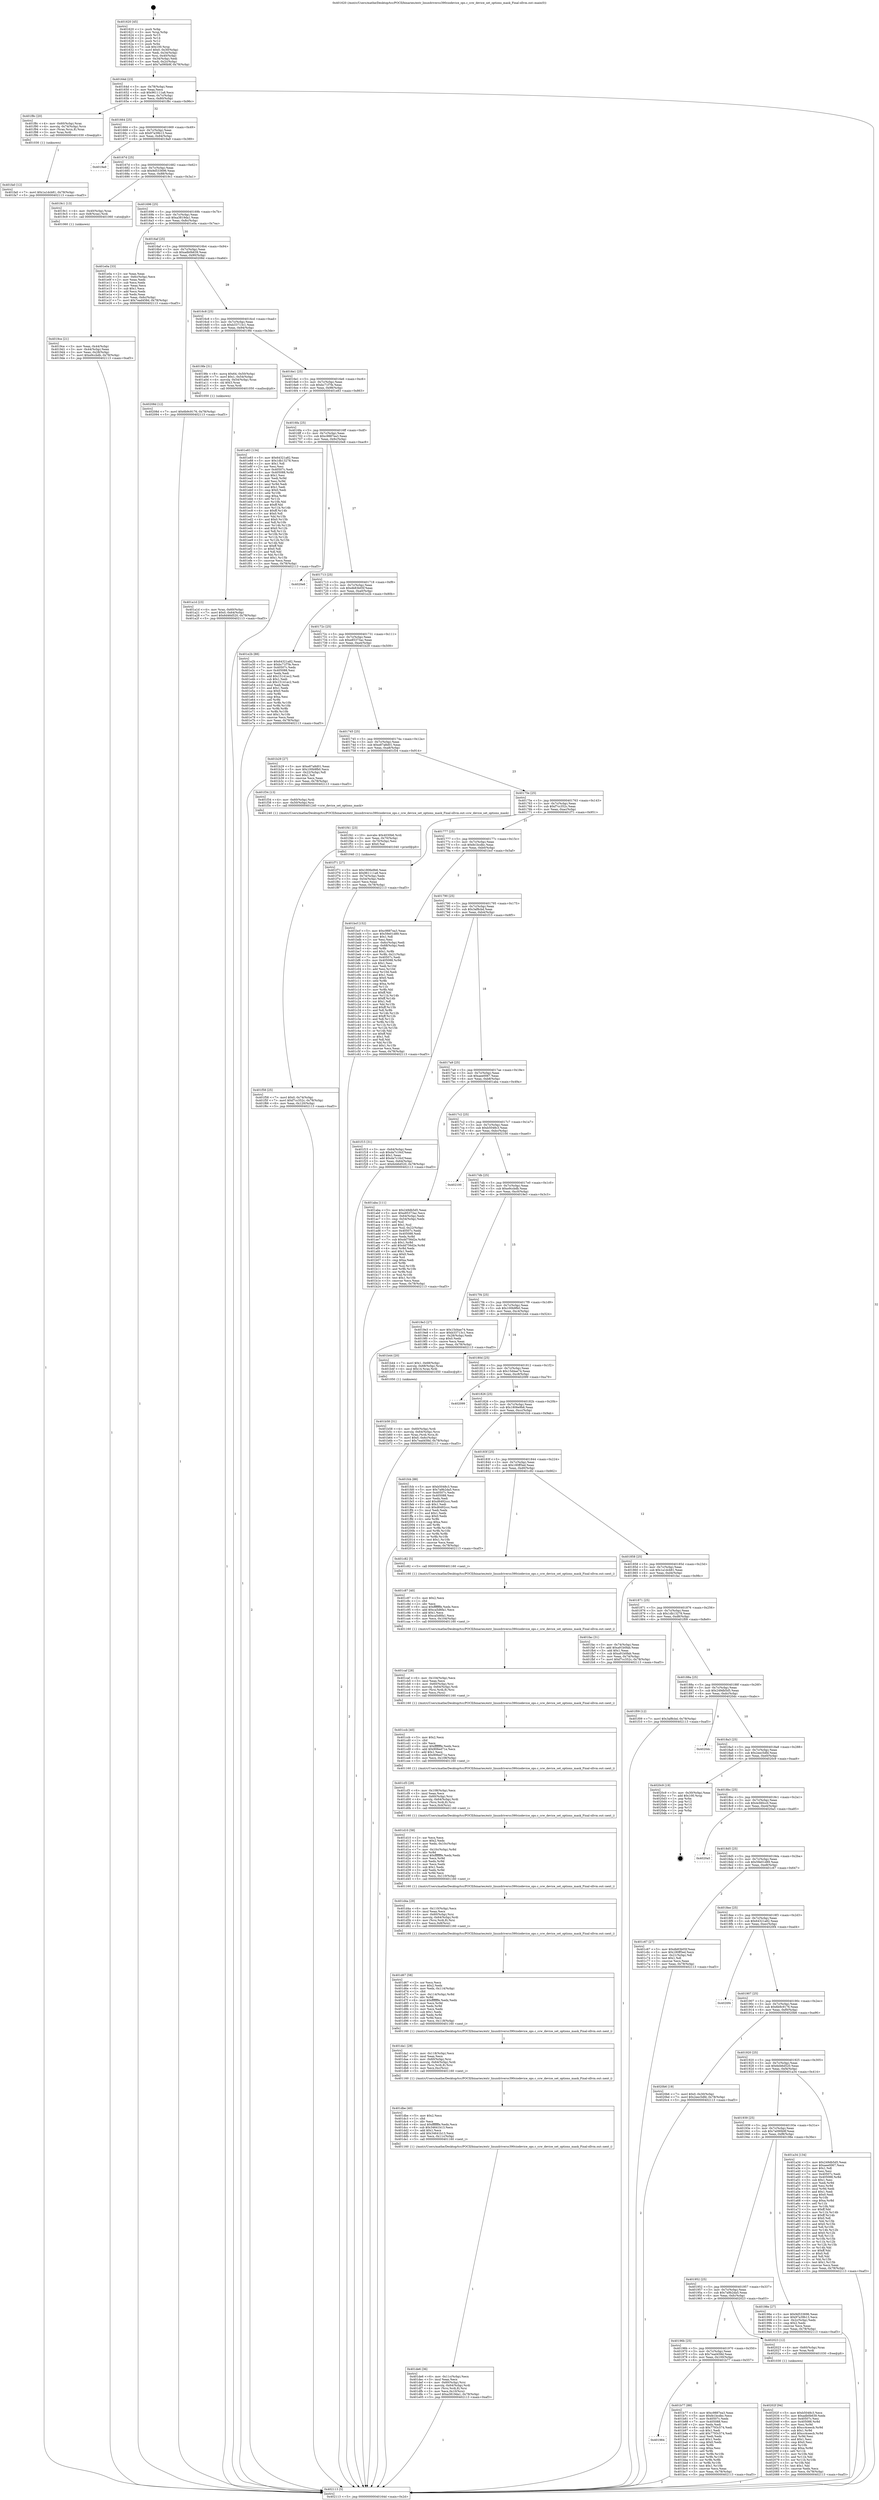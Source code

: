 digraph "0x401620" {
  label = "0x401620 (/mnt/c/Users/mathe/Desktop/tcc/POCII/binaries/extr_linuxdriverss390ciodevice_ops.c_ccw_device_set_options_mask_Final-ollvm.out::main(0))"
  labelloc = "t"
  node[shape=record]

  Entry [label="",width=0.3,height=0.3,shape=circle,fillcolor=black,style=filled]
  "0x40164d" [label="{
     0x40164d [23]\l
     | [instrs]\l
     &nbsp;&nbsp;0x40164d \<+3\>: mov -0x78(%rbp),%eax\l
     &nbsp;&nbsp;0x401650 \<+2\>: mov %eax,%ecx\l
     &nbsp;&nbsp;0x401652 \<+6\>: sub $0x961111a8,%ecx\l
     &nbsp;&nbsp;0x401658 \<+3\>: mov %eax,-0x7c(%rbp)\l
     &nbsp;&nbsp;0x40165b \<+3\>: mov %ecx,-0x80(%rbp)\l
     &nbsp;&nbsp;0x40165e \<+6\>: je 0000000000401f8c \<main+0x96c\>\l
  }"]
  "0x401f8c" [label="{
     0x401f8c [20]\l
     | [instrs]\l
     &nbsp;&nbsp;0x401f8c \<+4\>: mov -0x60(%rbp),%rax\l
     &nbsp;&nbsp;0x401f90 \<+4\>: movslq -0x74(%rbp),%rcx\l
     &nbsp;&nbsp;0x401f94 \<+4\>: mov (%rax,%rcx,8),%rax\l
     &nbsp;&nbsp;0x401f98 \<+3\>: mov %rax,%rdi\l
     &nbsp;&nbsp;0x401f9b \<+5\>: call 0000000000401030 \<free@plt\>\l
     | [calls]\l
     &nbsp;&nbsp;0x401030 \{1\} (unknown)\l
  }"]
  "0x401664" [label="{
     0x401664 [25]\l
     | [instrs]\l
     &nbsp;&nbsp;0x401664 \<+5\>: jmp 0000000000401669 \<main+0x49\>\l
     &nbsp;&nbsp;0x401669 \<+3\>: mov -0x7c(%rbp),%eax\l
     &nbsp;&nbsp;0x40166c \<+5\>: sub $0x97a39b13,%eax\l
     &nbsp;&nbsp;0x401671 \<+6\>: mov %eax,-0x84(%rbp)\l
     &nbsp;&nbsp;0x401677 \<+6\>: je 00000000004019a9 \<main+0x389\>\l
  }"]
  Exit [label="",width=0.3,height=0.3,shape=circle,fillcolor=black,style=filled,peripheries=2]
  "0x4019a9" [label="{
     0x4019a9\l
  }", style=dashed]
  "0x40167d" [label="{
     0x40167d [25]\l
     | [instrs]\l
     &nbsp;&nbsp;0x40167d \<+5\>: jmp 0000000000401682 \<main+0x62\>\l
     &nbsp;&nbsp;0x401682 \<+3\>: mov -0x7c(%rbp),%eax\l
     &nbsp;&nbsp;0x401685 \<+5\>: sub $0x9d533696,%eax\l
     &nbsp;&nbsp;0x40168a \<+6\>: mov %eax,-0x88(%rbp)\l
     &nbsp;&nbsp;0x401690 \<+6\>: je 00000000004019c1 \<main+0x3a1\>\l
  }"]
  "0x40202f" [label="{
     0x40202f [94]\l
     | [instrs]\l
     &nbsp;&nbsp;0x40202f \<+5\>: mov $0xb5048c3,%ecx\l
     &nbsp;&nbsp;0x402034 \<+5\>: mov $0xadb0b639,%edx\l
     &nbsp;&nbsp;0x402039 \<+7\>: mov 0x40507c,%esi\l
     &nbsp;&nbsp;0x402040 \<+8\>: mov 0x405088,%r8d\l
     &nbsp;&nbsp;0x402048 \<+3\>: mov %esi,%r9d\l
     &nbsp;&nbsp;0x40204b \<+7\>: sub $0xcc4ceecb,%r9d\l
     &nbsp;&nbsp;0x402052 \<+4\>: sub $0x1,%r9d\l
     &nbsp;&nbsp;0x402056 \<+7\>: add $0xcc4ceecb,%r9d\l
     &nbsp;&nbsp;0x40205d \<+4\>: imul %r9d,%esi\l
     &nbsp;&nbsp;0x402061 \<+3\>: and $0x1,%esi\l
     &nbsp;&nbsp;0x402064 \<+3\>: cmp $0x0,%esi\l
     &nbsp;&nbsp;0x402067 \<+4\>: sete %r10b\l
     &nbsp;&nbsp;0x40206b \<+4\>: cmp $0xa,%r8d\l
     &nbsp;&nbsp;0x40206f \<+4\>: setl %r11b\l
     &nbsp;&nbsp;0x402073 \<+3\>: mov %r10b,%bl\l
     &nbsp;&nbsp;0x402076 \<+3\>: and %r11b,%bl\l
     &nbsp;&nbsp;0x402079 \<+3\>: xor %r11b,%r10b\l
     &nbsp;&nbsp;0x40207c \<+3\>: or %r10b,%bl\l
     &nbsp;&nbsp;0x40207f \<+3\>: test $0x1,%bl\l
     &nbsp;&nbsp;0x402082 \<+3\>: cmovne %edx,%ecx\l
     &nbsp;&nbsp;0x402085 \<+3\>: mov %ecx,-0x78(%rbp)\l
     &nbsp;&nbsp;0x402088 \<+5\>: jmp 0000000000402113 \<main+0xaf3\>\l
  }"]
  "0x4019c1" [label="{
     0x4019c1 [13]\l
     | [instrs]\l
     &nbsp;&nbsp;0x4019c1 \<+4\>: mov -0x40(%rbp),%rax\l
     &nbsp;&nbsp;0x4019c5 \<+4\>: mov 0x8(%rax),%rdi\l
     &nbsp;&nbsp;0x4019c9 \<+5\>: call 0000000000401060 \<atoi@plt\>\l
     | [calls]\l
     &nbsp;&nbsp;0x401060 \{1\} (unknown)\l
  }"]
  "0x401696" [label="{
     0x401696 [25]\l
     | [instrs]\l
     &nbsp;&nbsp;0x401696 \<+5\>: jmp 000000000040169b \<main+0x7b\>\l
     &nbsp;&nbsp;0x40169b \<+3\>: mov -0x7c(%rbp),%eax\l
     &nbsp;&nbsp;0x40169e \<+5\>: sub $0xa3819da1,%eax\l
     &nbsp;&nbsp;0x4016a3 \<+6\>: mov %eax,-0x8c(%rbp)\l
     &nbsp;&nbsp;0x4016a9 \<+6\>: je 0000000000401e0a \<main+0x7ea\>\l
  }"]
  "0x401fa0" [label="{
     0x401fa0 [12]\l
     | [instrs]\l
     &nbsp;&nbsp;0x401fa0 \<+7\>: movl $0x1a1dcb81,-0x78(%rbp)\l
     &nbsp;&nbsp;0x401fa7 \<+5\>: jmp 0000000000402113 \<main+0xaf3\>\l
  }"]
  "0x401e0a" [label="{
     0x401e0a [33]\l
     | [instrs]\l
     &nbsp;&nbsp;0x401e0a \<+2\>: xor %eax,%eax\l
     &nbsp;&nbsp;0x401e0c \<+3\>: mov -0x6c(%rbp),%ecx\l
     &nbsp;&nbsp;0x401e0f \<+2\>: mov %eax,%edx\l
     &nbsp;&nbsp;0x401e11 \<+2\>: sub %ecx,%edx\l
     &nbsp;&nbsp;0x401e13 \<+2\>: mov %eax,%ecx\l
     &nbsp;&nbsp;0x401e15 \<+3\>: sub $0x1,%ecx\l
     &nbsp;&nbsp;0x401e18 \<+2\>: add %ecx,%edx\l
     &nbsp;&nbsp;0x401e1a \<+2\>: sub %edx,%eax\l
     &nbsp;&nbsp;0x401e1c \<+3\>: mov %eax,-0x6c(%rbp)\l
     &nbsp;&nbsp;0x401e1f \<+7\>: movl $0x7ead458d,-0x78(%rbp)\l
     &nbsp;&nbsp;0x401e26 \<+5\>: jmp 0000000000402113 \<main+0xaf3\>\l
  }"]
  "0x4016af" [label="{
     0x4016af [25]\l
     | [instrs]\l
     &nbsp;&nbsp;0x4016af \<+5\>: jmp 00000000004016b4 \<main+0x94\>\l
     &nbsp;&nbsp;0x4016b4 \<+3\>: mov -0x7c(%rbp),%eax\l
     &nbsp;&nbsp;0x4016b7 \<+5\>: sub $0xadb0b639,%eax\l
     &nbsp;&nbsp;0x4016bc \<+6\>: mov %eax,-0x90(%rbp)\l
     &nbsp;&nbsp;0x4016c2 \<+6\>: je 000000000040208d \<main+0xa6d\>\l
  }"]
  "0x401f58" [label="{
     0x401f58 [25]\l
     | [instrs]\l
     &nbsp;&nbsp;0x401f58 \<+7\>: movl $0x0,-0x74(%rbp)\l
     &nbsp;&nbsp;0x401f5f \<+7\>: movl $0xf7cc352c,-0x78(%rbp)\l
     &nbsp;&nbsp;0x401f66 \<+6\>: mov %eax,-0x120(%rbp)\l
     &nbsp;&nbsp;0x401f6c \<+5\>: jmp 0000000000402113 \<main+0xaf3\>\l
  }"]
  "0x40208d" [label="{
     0x40208d [12]\l
     | [instrs]\l
     &nbsp;&nbsp;0x40208d \<+7\>: movl $0x6b9c9176,-0x78(%rbp)\l
     &nbsp;&nbsp;0x402094 \<+5\>: jmp 0000000000402113 \<main+0xaf3\>\l
  }"]
  "0x4016c8" [label="{
     0x4016c8 [25]\l
     | [instrs]\l
     &nbsp;&nbsp;0x4016c8 \<+5\>: jmp 00000000004016cd \<main+0xad\>\l
     &nbsp;&nbsp;0x4016cd \<+3\>: mov -0x7c(%rbp),%eax\l
     &nbsp;&nbsp;0x4016d0 \<+5\>: sub $0xb33713c1,%eax\l
     &nbsp;&nbsp;0x4016d5 \<+6\>: mov %eax,-0x94(%rbp)\l
     &nbsp;&nbsp;0x4016db \<+6\>: je 00000000004019fe \<main+0x3de\>\l
  }"]
  "0x401f41" [label="{
     0x401f41 [23]\l
     | [instrs]\l
     &nbsp;&nbsp;0x401f41 \<+10\>: movabs $0x4030b6,%rdi\l
     &nbsp;&nbsp;0x401f4b \<+3\>: mov %eax,-0x70(%rbp)\l
     &nbsp;&nbsp;0x401f4e \<+3\>: mov -0x70(%rbp),%esi\l
     &nbsp;&nbsp;0x401f51 \<+2\>: mov $0x0,%al\l
     &nbsp;&nbsp;0x401f53 \<+5\>: call 0000000000401040 \<printf@plt\>\l
     | [calls]\l
     &nbsp;&nbsp;0x401040 \{1\} (unknown)\l
  }"]
  "0x4019fe" [label="{
     0x4019fe [31]\l
     | [instrs]\l
     &nbsp;&nbsp;0x4019fe \<+8\>: movq $0x64,-0x50(%rbp)\l
     &nbsp;&nbsp;0x401a06 \<+7\>: movl $0x1,-0x54(%rbp)\l
     &nbsp;&nbsp;0x401a0d \<+4\>: movslq -0x54(%rbp),%rax\l
     &nbsp;&nbsp;0x401a11 \<+4\>: shl $0x3,%rax\l
     &nbsp;&nbsp;0x401a15 \<+3\>: mov %rax,%rdi\l
     &nbsp;&nbsp;0x401a18 \<+5\>: call 0000000000401050 \<malloc@plt\>\l
     | [calls]\l
     &nbsp;&nbsp;0x401050 \{1\} (unknown)\l
  }"]
  "0x4016e1" [label="{
     0x4016e1 [25]\l
     | [instrs]\l
     &nbsp;&nbsp;0x4016e1 \<+5\>: jmp 00000000004016e6 \<main+0xc6\>\l
     &nbsp;&nbsp;0x4016e6 \<+3\>: mov -0x7c(%rbp),%eax\l
     &nbsp;&nbsp;0x4016e9 \<+5\>: sub $0xbc71f7fe,%eax\l
     &nbsp;&nbsp;0x4016ee \<+6\>: mov %eax,-0x98(%rbp)\l
     &nbsp;&nbsp;0x4016f4 \<+6\>: je 0000000000401e83 \<main+0x863\>\l
  }"]
  "0x401de6" [label="{
     0x401de6 [36]\l
     | [instrs]\l
     &nbsp;&nbsp;0x401de6 \<+6\>: mov -0x11c(%rbp),%ecx\l
     &nbsp;&nbsp;0x401dec \<+3\>: imul %eax,%ecx\l
     &nbsp;&nbsp;0x401def \<+4\>: mov -0x60(%rbp),%rsi\l
     &nbsp;&nbsp;0x401df3 \<+4\>: movslq -0x64(%rbp),%rdi\l
     &nbsp;&nbsp;0x401df7 \<+4\>: mov (%rsi,%rdi,8),%rsi\l
     &nbsp;&nbsp;0x401dfb \<+3\>: mov %ecx,0x10(%rsi)\l
     &nbsp;&nbsp;0x401dfe \<+7\>: movl $0xa3819da1,-0x78(%rbp)\l
     &nbsp;&nbsp;0x401e05 \<+5\>: jmp 0000000000402113 \<main+0xaf3\>\l
  }"]
  "0x401e83" [label="{
     0x401e83 [134]\l
     | [instrs]\l
     &nbsp;&nbsp;0x401e83 \<+5\>: mov $0x64321a82,%eax\l
     &nbsp;&nbsp;0x401e88 \<+5\>: mov $0x1db13278,%ecx\l
     &nbsp;&nbsp;0x401e8d \<+2\>: mov $0x1,%dl\l
     &nbsp;&nbsp;0x401e8f \<+2\>: xor %esi,%esi\l
     &nbsp;&nbsp;0x401e91 \<+7\>: mov 0x40507c,%edi\l
     &nbsp;&nbsp;0x401e98 \<+8\>: mov 0x405088,%r8d\l
     &nbsp;&nbsp;0x401ea0 \<+3\>: sub $0x1,%esi\l
     &nbsp;&nbsp;0x401ea3 \<+3\>: mov %edi,%r9d\l
     &nbsp;&nbsp;0x401ea6 \<+3\>: add %esi,%r9d\l
     &nbsp;&nbsp;0x401ea9 \<+4\>: imul %r9d,%edi\l
     &nbsp;&nbsp;0x401ead \<+3\>: and $0x1,%edi\l
     &nbsp;&nbsp;0x401eb0 \<+3\>: cmp $0x0,%edi\l
     &nbsp;&nbsp;0x401eb3 \<+4\>: sete %r10b\l
     &nbsp;&nbsp;0x401eb7 \<+4\>: cmp $0xa,%r8d\l
     &nbsp;&nbsp;0x401ebb \<+4\>: setl %r11b\l
     &nbsp;&nbsp;0x401ebf \<+3\>: mov %r10b,%bl\l
     &nbsp;&nbsp;0x401ec2 \<+3\>: xor $0xff,%bl\l
     &nbsp;&nbsp;0x401ec5 \<+3\>: mov %r11b,%r14b\l
     &nbsp;&nbsp;0x401ec8 \<+4\>: xor $0xff,%r14b\l
     &nbsp;&nbsp;0x401ecc \<+3\>: xor $0x0,%dl\l
     &nbsp;&nbsp;0x401ecf \<+3\>: mov %bl,%r15b\l
     &nbsp;&nbsp;0x401ed2 \<+4\>: and $0x0,%r15b\l
     &nbsp;&nbsp;0x401ed6 \<+3\>: and %dl,%r10b\l
     &nbsp;&nbsp;0x401ed9 \<+3\>: mov %r14b,%r12b\l
     &nbsp;&nbsp;0x401edc \<+4\>: and $0x0,%r12b\l
     &nbsp;&nbsp;0x401ee0 \<+3\>: and %dl,%r11b\l
     &nbsp;&nbsp;0x401ee3 \<+3\>: or %r10b,%r15b\l
     &nbsp;&nbsp;0x401ee6 \<+3\>: or %r11b,%r12b\l
     &nbsp;&nbsp;0x401ee9 \<+3\>: xor %r12b,%r15b\l
     &nbsp;&nbsp;0x401eec \<+3\>: or %r14b,%bl\l
     &nbsp;&nbsp;0x401eef \<+3\>: xor $0xff,%bl\l
     &nbsp;&nbsp;0x401ef2 \<+3\>: or $0x0,%dl\l
     &nbsp;&nbsp;0x401ef5 \<+2\>: and %dl,%bl\l
     &nbsp;&nbsp;0x401ef7 \<+3\>: or %bl,%r15b\l
     &nbsp;&nbsp;0x401efa \<+4\>: test $0x1,%r15b\l
     &nbsp;&nbsp;0x401efe \<+3\>: cmovne %ecx,%eax\l
     &nbsp;&nbsp;0x401f01 \<+3\>: mov %eax,-0x78(%rbp)\l
     &nbsp;&nbsp;0x401f04 \<+5\>: jmp 0000000000402113 \<main+0xaf3\>\l
  }"]
  "0x4016fa" [label="{
     0x4016fa [25]\l
     | [instrs]\l
     &nbsp;&nbsp;0x4016fa \<+5\>: jmp 00000000004016ff \<main+0xdf\>\l
     &nbsp;&nbsp;0x4016ff \<+3\>: mov -0x7c(%rbp),%eax\l
     &nbsp;&nbsp;0x401702 \<+5\>: sub $0xc9887ea3,%eax\l
     &nbsp;&nbsp;0x401707 \<+6\>: mov %eax,-0x9c(%rbp)\l
     &nbsp;&nbsp;0x40170d \<+6\>: je 00000000004020e8 \<main+0xac8\>\l
  }"]
  "0x401dbe" [label="{
     0x401dbe [40]\l
     | [instrs]\l
     &nbsp;&nbsp;0x401dbe \<+5\>: mov $0x2,%ecx\l
     &nbsp;&nbsp;0x401dc3 \<+1\>: cltd\l
     &nbsp;&nbsp;0x401dc4 \<+2\>: idiv %ecx\l
     &nbsp;&nbsp;0x401dc6 \<+6\>: imul $0xfffffffe,%edx,%ecx\l
     &nbsp;&nbsp;0x401dcc \<+6\>: sub $0x34641b13,%ecx\l
     &nbsp;&nbsp;0x401dd2 \<+3\>: add $0x1,%ecx\l
     &nbsp;&nbsp;0x401dd5 \<+6\>: add $0x34641b13,%ecx\l
     &nbsp;&nbsp;0x401ddb \<+6\>: mov %ecx,-0x11c(%rbp)\l
     &nbsp;&nbsp;0x401de1 \<+5\>: call 0000000000401160 \<next_i\>\l
     | [calls]\l
     &nbsp;&nbsp;0x401160 \{1\} (/mnt/c/Users/mathe/Desktop/tcc/POCII/binaries/extr_linuxdriverss390ciodevice_ops.c_ccw_device_set_options_mask_Final-ollvm.out::next_i)\l
  }"]
  "0x4020e8" [label="{
     0x4020e8\l
  }", style=dashed]
  "0x401713" [label="{
     0x401713 [25]\l
     | [instrs]\l
     &nbsp;&nbsp;0x401713 \<+5\>: jmp 0000000000401718 \<main+0xf8\>\l
     &nbsp;&nbsp;0x401718 \<+3\>: mov -0x7c(%rbp),%eax\l
     &nbsp;&nbsp;0x40171b \<+5\>: sub $0xdb83b05f,%eax\l
     &nbsp;&nbsp;0x401720 \<+6\>: mov %eax,-0xa0(%rbp)\l
     &nbsp;&nbsp;0x401726 \<+6\>: je 0000000000401e2b \<main+0x80b\>\l
  }"]
  "0x401da1" [label="{
     0x401da1 [29]\l
     | [instrs]\l
     &nbsp;&nbsp;0x401da1 \<+6\>: mov -0x118(%rbp),%ecx\l
     &nbsp;&nbsp;0x401da7 \<+3\>: imul %eax,%ecx\l
     &nbsp;&nbsp;0x401daa \<+4\>: mov -0x60(%rbp),%rsi\l
     &nbsp;&nbsp;0x401dae \<+4\>: movslq -0x64(%rbp),%rdi\l
     &nbsp;&nbsp;0x401db2 \<+4\>: mov (%rsi,%rdi,8),%rsi\l
     &nbsp;&nbsp;0x401db6 \<+3\>: mov %ecx,0xc(%rsi)\l
     &nbsp;&nbsp;0x401db9 \<+5\>: call 0000000000401160 \<next_i\>\l
     | [calls]\l
     &nbsp;&nbsp;0x401160 \{1\} (/mnt/c/Users/mathe/Desktop/tcc/POCII/binaries/extr_linuxdriverss390ciodevice_ops.c_ccw_device_set_options_mask_Final-ollvm.out::next_i)\l
  }"]
  "0x401e2b" [label="{
     0x401e2b [88]\l
     | [instrs]\l
     &nbsp;&nbsp;0x401e2b \<+5\>: mov $0x64321a82,%eax\l
     &nbsp;&nbsp;0x401e30 \<+5\>: mov $0xbc71f7fe,%ecx\l
     &nbsp;&nbsp;0x401e35 \<+7\>: mov 0x40507c,%edx\l
     &nbsp;&nbsp;0x401e3c \<+7\>: mov 0x405088,%esi\l
     &nbsp;&nbsp;0x401e43 \<+2\>: mov %edx,%edi\l
     &nbsp;&nbsp;0x401e45 \<+6\>: add $0x15141ec2,%edi\l
     &nbsp;&nbsp;0x401e4b \<+3\>: sub $0x1,%edi\l
     &nbsp;&nbsp;0x401e4e \<+6\>: sub $0x15141ec2,%edi\l
     &nbsp;&nbsp;0x401e54 \<+3\>: imul %edi,%edx\l
     &nbsp;&nbsp;0x401e57 \<+3\>: and $0x1,%edx\l
     &nbsp;&nbsp;0x401e5a \<+3\>: cmp $0x0,%edx\l
     &nbsp;&nbsp;0x401e5d \<+4\>: sete %r8b\l
     &nbsp;&nbsp;0x401e61 \<+3\>: cmp $0xa,%esi\l
     &nbsp;&nbsp;0x401e64 \<+4\>: setl %r9b\l
     &nbsp;&nbsp;0x401e68 \<+3\>: mov %r8b,%r10b\l
     &nbsp;&nbsp;0x401e6b \<+3\>: and %r9b,%r10b\l
     &nbsp;&nbsp;0x401e6e \<+3\>: xor %r9b,%r8b\l
     &nbsp;&nbsp;0x401e71 \<+3\>: or %r8b,%r10b\l
     &nbsp;&nbsp;0x401e74 \<+4\>: test $0x1,%r10b\l
     &nbsp;&nbsp;0x401e78 \<+3\>: cmovne %ecx,%eax\l
     &nbsp;&nbsp;0x401e7b \<+3\>: mov %eax,-0x78(%rbp)\l
     &nbsp;&nbsp;0x401e7e \<+5\>: jmp 0000000000402113 \<main+0xaf3\>\l
  }"]
  "0x40172c" [label="{
     0x40172c [25]\l
     | [instrs]\l
     &nbsp;&nbsp;0x40172c \<+5\>: jmp 0000000000401731 \<main+0x111\>\l
     &nbsp;&nbsp;0x401731 \<+3\>: mov -0x7c(%rbp),%eax\l
     &nbsp;&nbsp;0x401734 \<+5\>: sub $0xe85373ac,%eax\l
     &nbsp;&nbsp;0x401739 \<+6\>: mov %eax,-0xa4(%rbp)\l
     &nbsp;&nbsp;0x40173f \<+6\>: je 0000000000401b29 \<main+0x509\>\l
  }"]
  "0x401d67" [label="{
     0x401d67 [58]\l
     | [instrs]\l
     &nbsp;&nbsp;0x401d67 \<+2\>: xor %ecx,%ecx\l
     &nbsp;&nbsp;0x401d69 \<+5\>: mov $0x2,%edx\l
     &nbsp;&nbsp;0x401d6e \<+6\>: mov %edx,-0x114(%rbp)\l
     &nbsp;&nbsp;0x401d74 \<+1\>: cltd\l
     &nbsp;&nbsp;0x401d75 \<+7\>: mov -0x114(%rbp),%r8d\l
     &nbsp;&nbsp;0x401d7c \<+3\>: idiv %r8d\l
     &nbsp;&nbsp;0x401d7f \<+6\>: imul $0xfffffffe,%edx,%edx\l
     &nbsp;&nbsp;0x401d85 \<+3\>: mov %ecx,%r9d\l
     &nbsp;&nbsp;0x401d88 \<+3\>: sub %edx,%r9d\l
     &nbsp;&nbsp;0x401d8b \<+2\>: mov %ecx,%edx\l
     &nbsp;&nbsp;0x401d8d \<+3\>: sub $0x1,%edx\l
     &nbsp;&nbsp;0x401d90 \<+3\>: add %edx,%r9d\l
     &nbsp;&nbsp;0x401d93 \<+3\>: sub %r9d,%ecx\l
     &nbsp;&nbsp;0x401d96 \<+6\>: mov %ecx,-0x118(%rbp)\l
     &nbsp;&nbsp;0x401d9c \<+5\>: call 0000000000401160 \<next_i\>\l
     | [calls]\l
     &nbsp;&nbsp;0x401160 \{1\} (/mnt/c/Users/mathe/Desktop/tcc/POCII/binaries/extr_linuxdriverss390ciodevice_ops.c_ccw_device_set_options_mask_Final-ollvm.out::next_i)\l
  }"]
  "0x401b29" [label="{
     0x401b29 [27]\l
     | [instrs]\l
     &nbsp;&nbsp;0x401b29 \<+5\>: mov $0xe87a8d01,%eax\l
     &nbsp;&nbsp;0x401b2e \<+5\>: mov $0x100b9fb0,%ecx\l
     &nbsp;&nbsp;0x401b33 \<+3\>: mov -0x22(%rbp),%dl\l
     &nbsp;&nbsp;0x401b36 \<+3\>: test $0x1,%dl\l
     &nbsp;&nbsp;0x401b39 \<+3\>: cmovne %ecx,%eax\l
     &nbsp;&nbsp;0x401b3c \<+3\>: mov %eax,-0x78(%rbp)\l
     &nbsp;&nbsp;0x401b3f \<+5\>: jmp 0000000000402113 \<main+0xaf3\>\l
  }"]
  "0x401745" [label="{
     0x401745 [25]\l
     | [instrs]\l
     &nbsp;&nbsp;0x401745 \<+5\>: jmp 000000000040174a \<main+0x12a\>\l
     &nbsp;&nbsp;0x40174a \<+3\>: mov -0x7c(%rbp),%eax\l
     &nbsp;&nbsp;0x40174d \<+5\>: sub $0xe87a8d01,%eax\l
     &nbsp;&nbsp;0x401752 \<+6\>: mov %eax,-0xa8(%rbp)\l
     &nbsp;&nbsp;0x401758 \<+6\>: je 0000000000401f34 \<main+0x914\>\l
  }"]
  "0x401d4a" [label="{
     0x401d4a [29]\l
     | [instrs]\l
     &nbsp;&nbsp;0x401d4a \<+6\>: mov -0x110(%rbp),%ecx\l
     &nbsp;&nbsp;0x401d50 \<+3\>: imul %eax,%ecx\l
     &nbsp;&nbsp;0x401d53 \<+4\>: mov -0x60(%rbp),%rsi\l
     &nbsp;&nbsp;0x401d57 \<+4\>: movslq -0x64(%rbp),%rdi\l
     &nbsp;&nbsp;0x401d5b \<+4\>: mov (%rsi,%rdi,8),%rsi\l
     &nbsp;&nbsp;0x401d5f \<+3\>: mov %ecx,0x8(%rsi)\l
     &nbsp;&nbsp;0x401d62 \<+5\>: call 0000000000401160 \<next_i\>\l
     | [calls]\l
     &nbsp;&nbsp;0x401160 \{1\} (/mnt/c/Users/mathe/Desktop/tcc/POCII/binaries/extr_linuxdriverss390ciodevice_ops.c_ccw_device_set_options_mask_Final-ollvm.out::next_i)\l
  }"]
  "0x401f34" [label="{
     0x401f34 [13]\l
     | [instrs]\l
     &nbsp;&nbsp;0x401f34 \<+4\>: mov -0x60(%rbp),%rdi\l
     &nbsp;&nbsp;0x401f38 \<+4\>: mov -0x50(%rbp),%rsi\l
     &nbsp;&nbsp;0x401f3c \<+5\>: call 0000000000401240 \<ccw_device_set_options_mask\>\l
     | [calls]\l
     &nbsp;&nbsp;0x401240 \{1\} (/mnt/c/Users/mathe/Desktop/tcc/POCII/binaries/extr_linuxdriverss390ciodevice_ops.c_ccw_device_set_options_mask_Final-ollvm.out::ccw_device_set_options_mask)\l
  }"]
  "0x40175e" [label="{
     0x40175e [25]\l
     | [instrs]\l
     &nbsp;&nbsp;0x40175e \<+5\>: jmp 0000000000401763 \<main+0x143\>\l
     &nbsp;&nbsp;0x401763 \<+3\>: mov -0x7c(%rbp),%eax\l
     &nbsp;&nbsp;0x401766 \<+5\>: sub $0xf7cc352c,%eax\l
     &nbsp;&nbsp;0x40176b \<+6\>: mov %eax,-0xac(%rbp)\l
     &nbsp;&nbsp;0x401771 \<+6\>: je 0000000000401f71 \<main+0x951\>\l
  }"]
  "0x401d10" [label="{
     0x401d10 [58]\l
     | [instrs]\l
     &nbsp;&nbsp;0x401d10 \<+2\>: xor %ecx,%ecx\l
     &nbsp;&nbsp;0x401d12 \<+5\>: mov $0x2,%edx\l
     &nbsp;&nbsp;0x401d17 \<+6\>: mov %edx,-0x10c(%rbp)\l
     &nbsp;&nbsp;0x401d1d \<+1\>: cltd\l
     &nbsp;&nbsp;0x401d1e \<+7\>: mov -0x10c(%rbp),%r8d\l
     &nbsp;&nbsp;0x401d25 \<+3\>: idiv %r8d\l
     &nbsp;&nbsp;0x401d28 \<+6\>: imul $0xfffffffe,%edx,%edx\l
     &nbsp;&nbsp;0x401d2e \<+3\>: mov %ecx,%r9d\l
     &nbsp;&nbsp;0x401d31 \<+3\>: sub %edx,%r9d\l
     &nbsp;&nbsp;0x401d34 \<+2\>: mov %ecx,%edx\l
     &nbsp;&nbsp;0x401d36 \<+3\>: sub $0x1,%edx\l
     &nbsp;&nbsp;0x401d39 \<+3\>: add %edx,%r9d\l
     &nbsp;&nbsp;0x401d3c \<+3\>: sub %r9d,%ecx\l
     &nbsp;&nbsp;0x401d3f \<+6\>: mov %ecx,-0x110(%rbp)\l
     &nbsp;&nbsp;0x401d45 \<+5\>: call 0000000000401160 \<next_i\>\l
     | [calls]\l
     &nbsp;&nbsp;0x401160 \{1\} (/mnt/c/Users/mathe/Desktop/tcc/POCII/binaries/extr_linuxdriverss390ciodevice_ops.c_ccw_device_set_options_mask_Final-ollvm.out::next_i)\l
  }"]
  "0x401f71" [label="{
     0x401f71 [27]\l
     | [instrs]\l
     &nbsp;&nbsp;0x401f71 \<+5\>: mov $0x1806e9b6,%eax\l
     &nbsp;&nbsp;0x401f76 \<+5\>: mov $0x961111a8,%ecx\l
     &nbsp;&nbsp;0x401f7b \<+3\>: mov -0x74(%rbp),%edx\l
     &nbsp;&nbsp;0x401f7e \<+3\>: cmp -0x54(%rbp),%edx\l
     &nbsp;&nbsp;0x401f81 \<+3\>: cmovl %ecx,%eax\l
     &nbsp;&nbsp;0x401f84 \<+3\>: mov %eax,-0x78(%rbp)\l
     &nbsp;&nbsp;0x401f87 \<+5\>: jmp 0000000000402113 \<main+0xaf3\>\l
  }"]
  "0x401777" [label="{
     0x401777 [25]\l
     | [instrs]\l
     &nbsp;&nbsp;0x401777 \<+5\>: jmp 000000000040177c \<main+0x15c\>\l
     &nbsp;&nbsp;0x40177c \<+3\>: mov -0x7c(%rbp),%eax\l
     &nbsp;&nbsp;0x40177f \<+5\>: sub $0xfe1bcdbc,%eax\l
     &nbsp;&nbsp;0x401784 \<+6\>: mov %eax,-0xb0(%rbp)\l
     &nbsp;&nbsp;0x40178a \<+6\>: je 0000000000401bcf \<main+0x5af\>\l
  }"]
  "0x401cf3" [label="{
     0x401cf3 [29]\l
     | [instrs]\l
     &nbsp;&nbsp;0x401cf3 \<+6\>: mov -0x108(%rbp),%ecx\l
     &nbsp;&nbsp;0x401cf9 \<+3\>: imul %eax,%ecx\l
     &nbsp;&nbsp;0x401cfc \<+4\>: mov -0x60(%rbp),%rsi\l
     &nbsp;&nbsp;0x401d00 \<+4\>: movslq -0x64(%rbp),%rdi\l
     &nbsp;&nbsp;0x401d04 \<+4\>: mov (%rsi,%rdi,8),%rsi\l
     &nbsp;&nbsp;0x401d08 \<+3\>: mov %ecx,0x4(%rsi)\l
     &nbsp;&nbsp;0x401d0b \<+5\>: call 0000000000401160 \<next_i\>\l
     | [calls]\l
     &nbsp;&nbsp;0x401160 \{1\} (/mnt/c/Users/mathe/Desktop/tcc/POCII/binaries/extr_linuxdriverss390ciodevice_ops.c_ccw_device_set_options_mask_Final-ollvm.out::next_i)\l
  }"]
  "0x401bcf" [label="{
     0x401bcf [152]\l
     | [instrs]\l
     &nbsp;&nbsp;0x401bcf \<+5\>: mov $0xc9887ea3,%eax\l
     &nbsp;&nbsp;0x401bd4 \<+5\>: mov $0x59e01d89,%ecx\l
     &nbsp;&nbsp;0x401bd9 \<+2\>: mov $0x1,%dl\l
     &nbsp;&nbsp;0x401bdb \<+2\>: xor %esi,%esi\l
     &nbsp;&nbsp;0x401bdd \<+3\>: mov -0x6c(%rbp),%edi\l
     &nbsp;&nbsp;0x401be0 \<+3\>: cmp -0x68(%rbp),%edi\l
     &nbsp;&nbsp;0x401be3 \<+4\>: setl %r8b\l
     &nbsp;&nbsp;0x401be7 \<+4\>: and $0x1,%r8b\l
     &nbsp;&nbsp;0x401beb \<+4\>: mov %r8b,-0x21(%rbp)\l
     &nbsp;&nbsp;0x401bef \<+7\>: mov 0x40507c,%edi\l
     &nbsp;&nbsp;0x401bf6 \<+8\>: mov 0x405088,%r9d\l
     &nbsp;&nbsp;0x401bfe \<+3\>: sub $0x1,%esi\l
     &nbsp;&nbsp;0x401c01 \<+3\>: mov %edi,%r10d\l
     &nbsp;&nbsp;0x401c04 \<+3\>: add %esi,%r10d\l
     &nbsp;&nbsp;0x401c07 \<+4\>: imul %r10d,%edi\l
     &nbsp;&nbsp;0x401c0b \<+3\>: and $0x1,%edi\l
     &nbsp;&nbsp;0x401c0e \<+3\>: cmp $0x0,%edi\l
     &nbsp;&nbsp;0x401c11 \<+4\>: sete %r8b\l
     &nbsp;&nbsp;0x401c15 \<+4\>: cmp $0xa,%r9d\l
     &nbsp;&nbsp;0x401c19 \<+4\>: setl %r11b\l
     &nbsp;&nbsp;0x401c1d \<+3\>: mov %r8b,%bl\l
     &nbsp;&nbsp;0x401c20 \<+3\>: xor $0xff,%bl\l
     &nbsp;&nbsp;0x401c23 \<+3\>: mov %r11b,%r14b\l
     &nbsp;&nbsp;0x401c26 \<+4\>: xor $0xff,%r14b\l
     &nbsp;&nbsp;0x401c2a \<+3\>: xor $0x1,%dl\l
     &nbsp;&nbsp;0x401c2d \<+3\>: mov %bl,%r15b\l
     &nbsp;&nbsp;0x401c30 \<+4\>: and $0xff,%r15b\l
     &nbsp;&nbsp;0x401c34 \<+3\>: and %dl,%r8b\l
     &nbsp;&nbsp;0x401c37 \<+3\>: mov %r14b,%r12b\l
     &nbsp;&nbsp;0x401c3a \<+4\>: and $0xff,%r12b\l
     &nbsp;&nbsp;0x401c3e \<+3\>: and %dl,%r11b\l
     &nbsp;&nbsp;0x401c41 \<+3\>: or %r8b,%r15b\l
     &nbsp;&nbsp;0x401c44 \<+3\>: or %r11b,%r12b\l
     &nbsp;&nbsp;0x401c47 \<+3\>: xor %r12b,%r15b\l
     &nbsp;&nbsp;0x401c4a \<+3\>: or %r14b,%bl\l
     &nbsp;&nbsp;0x401c4d \<+3\>: xor $0xff,%bl\l
     &nbsp;&nbsp;0x401c50 \<+3\>: or $0x1,%dl\l
     &nbsp;&nbsp;0x401c53 \<+2\>: and %dl,%bl\l
     &nbsp;&nbsp;0x401c55 \<+3\>: or %bl,%r15b\l
     &nbsp;&nbsp;0x401c58 \<+4\>: test $0x1,%r15b\l
     &nbsp;&nbsp;0x401c5c \<+3\>: cmovne %ecx,%eax\l
     &nbsp;&nbsp;0x401c5f \<+3\>: mov %eax,-0x78(%rbp)\l
     &nbsp;&nbsp;0x401c62 \<+5\>: jmp 0000000000402113 \<main+0xaf3\>\l
  }"]
  "0x401790" [label="{
     0x401790 [25]\l
     | [instrs]\l
     &nbsp;&nbsp;0x401790 \<+5\>: jmp 0000000000401795 \<main+0x175\>\l
     &nbsp;&nbsp;0x401795 \<+3\>: mov -0x7c(%rbp),%eax\l
     &nbsp;&nbsp;0x401798 \<+5\>: sub $0x3af8cbd,%eax\l
     &nbsp;&nbsp;0x40179d \<+6\>: mov %eax,-0xb4(%rbp)\l
     &nbsp;&nbsp;0x4017a3 \<+6\>: je 0000000000401f15 \<main+0x8f5\>\l
  }"]
  "0x401ccb" [label="{
     0x401ccb [40]\l
     | [instrs]\l
     &nbsp;&nbsp;0x401ccb \<+5\>: mov $0x2,%ecx\l
     &nbsp;&nbsp;0x401cd0 \<+1\>: cltd\l
     &nbsp;&nbsp;0x401cd1 \<+2\>: idiv %ecx\l
     &nbsp;&nbsp;0x401cd3 \<+6\>: imul $0xfffffffe,%edx,%ecx\l
     &nbsp;&nbsp;0x401cd9 \<+6\>: add $0x906ed71e,%ecx\l
     &nbsp;&nbsp;0x401cdf \<+3\>: add $0x1,%ecx\l
     &nbsp;&nbsp;0x401ce2 \<+6\>: sub $0x906ed71e,%ecx\l
     &nbsp;&nbsp;0x401ce8 \<+6\>: mov %ecx,-0x108(%rbp)\l
     &nbsp;&nbsp;0x401cee \<+5\>: call 0000000000401160 \<next_i\>\l
     | [calls]\l
     &nbsp;&nbsp;0x401160 \{1\} (/mnt/c/Users/mathe/Desktop/tcc/POCII/binaries/extr_linuxdriverss390ciodevice_ops.c_ccw_device_set_options_mask_Final-ollvm.out::next_i)\l
  }"]
  "0x401f15" [label="{
     0x401f15 [31]\l
     | [instrs]\l
     &nbsp;&nbsp;0x401f15 \<+3\>: mov -0x64(%rbp),%eax\l
     &nbsp;&nbsp;0x401f18 \<+5\>: sub $0xda7c16cf,%eax\l
     &nbsp;&nbsp;0x401f1d \<+3\>: add $0x1,%eax\l
     &nbsp;&nbsp;0x401f20 \<+5\>: add $0xda7c16cf,%eax\l
     &nbsp;&nbsp;0x401f25 \<+3\>: mov %eax,-0x64(%rbp)\l
     &nbsp;&nbsp;0x401f28 \<+7\>: movl $0x6d46d520,-0x78(%rbp)\l
     &nbsp;&nbsp;0x401f2f \<+5\>: jmp 0000000000402113 \<main+0xaf3\>\l
  }"]
  "0x4017a9" [label="{
     0x4017a9 [25]\l
     | [instrs]\l
     &nbsp;&nbsp;0x4017a9 \<+5\>: jmp 00000000004017ae \<main+0x18e\>\l
     &nbsp;&nbsp;0x4017ae \<+3\>: mov -0x7c(%rbp),%eax\l
     &nbsp;&nbsp;0x4017b1 \<+5\>: sub $0xaee0067,%eax\l
     &nbsp;&nbsp;0x4017b6 \<+6\>: mov %eax,-0xb8(%rbp)\l
     &nbsp;&nbsp;0x4017bc \<+6\>: je 0000000000401aba \<main+0x49a\>\l
  }"]
  "0x401caf" [label="{
     0x401caf [28]\l
     | [instrs]\l
     &nbsp;&nbsp;0x401caf \<+6\>: mov -0x104(%rbp),%ecx\l
     &nbsp;&nbsp;0x401cb5 \<+3\>: imul %eax,%ecx\l
     &nbsp;&nbsp;0x401cb8 \<+4\>: mov -0x60(%rbp),%rsi\l
     &nbsp;&nbsp;0x401cbc \<+4\>: movslq -0x64(%rbp),%rdi\l
     &nbsp;&nbsp;0x401cc0 \<+4\>: mov (%rsi,%rdi,8),%rsi\l
     &nbsp;&nbsp;0x401cc4 \<+2\>: mov %ecx,(%rsi)\l
     &nbsp;&nbsp;0x401cc6 \<+5\>: call 0000000000401160 \<next_i\>\l
     | [calls]\l
     &nbsp;&nbsp;0x401160 \{1\} (/mnt/c/Users/mathe/Desktop/tcc/POCII/binaries/extr_linuxdriverss390ciodevice_ops.c_ccw_device_set_options_mask_Final-ollvm.out::next_i)\l
  }"]
  "0x401aba" [label="{
     0x401aba [111]\l
     | [instrs]\l
     &nbsp;&nbsp;0x401aba \<+5\>: mov $0x249db5d5,%eax\l
     &nbsp;&nbsp;0x401abf \<+5\>: mov $0xe85373ac,%ecx\l
     &nbsp;&nbsp;0x401ac4 \<+3\>: mov -0x64(%rbp),%edx\l
     &nbsp;&nbsp;0x401ac7 \<+3\>: cmp -0x54(%rbp),%edx\l
     &nbsp;&nbsp;0x401aca \<+4\>: setl %sil\l
     &nbsp;&nbsp;0x401ace \<+4\>: and $0x1,%sil\l
     &nbsp;&nbsp;0x401ad2 \<+4\>: mov %sil,-0x22(%rbp)\l
     &nbsp;&nbsp;0x401ad6 \<+7\>: mov 0x40507c,%edx\l
     &nbsp;&nbsp;0x401add \<+7\>: mov 0x405088,%edi\l
     &nbsp;&nbsp;0x401ae4 \<+3\>: mov %edx,%r8d\l
     &nbsp;&nbsp;0x401ae7 \<+7\>: sub $0xdd756d2e,%r8d\l
     &nbsp;&nbsp;0x401aee \<+4\>: sub $0x1,%r8d\l
     &nbsp;&nbsp;0x401af2 \<+7\>: add $0xdd756d2e,%r8d\l
     &nbsp;&nbsp;0x401af9 \<+4\>: imul %r8d,%edx\l
     &nbsp;&nbsp;0x401afd \<+3\>: and $0x1,%edx\l
     &nbsp;&nbsp;0x401b00 \<+3\>: cmp $0x0,%edx\l
     &nbsp;&nbsp;0x401b03 \<+4\>: sete %sil\l
     &nbsp;&nbsp;0x401b07 \<+3\>: cmp $0xa,%edi\l
     &nbsp;&nbsp;0x401b0a \<+4\>: setl %r9b\l
     &nbsp;&nbsp;0x401b0e \<+3\>: mov %sil,%r10b\l
     &nbsp;&nbsp;0x401b11 \<+3\>: and %r9b,%r10b\l
     &nbsp;&nbsp;0x401b14 \<+3\>: xor %r9b,%sil\l
     &nbsp;&nbsp;0x401b17 \<+3\>: or %sil,%r10b\l
     &nbsp;&nbsp;0x401b1a \<+4\>: test $0x1,%r10b\l
     &nbsp;&nbsp;0x401b1e \<+3\>: cmovne %ecx,%eax\l
     &nbsp;&nbsp;0x401b21 \<+3\>: mov %eax,-0x78(%rbp)\l
     &nbsp;&nbsp;0x401b24 \<+5\>: jmp 0000000000402113 \<main+0xaf3\>\l
  }"]
  "0x4017c2" [label="{
     0x4017c2 [25]\l
     | [instrs]\l
     &nbsp;&nbsp;0x4017c2 \<+5\>: jmp 00000000004017c7 \<main+0x1a7\>\l
     &nbsp;&nbsp;0x4017c7 \<+3\>: mov -0x7c(%rbp),%eax\l
     &nbsp;&nbsp;0x4017ca \<+5\>: sub $0xb5048c3,%eax\l
     &nbsp;&nbsp;0x4017cf \<+6\>: mov %eax,-0xbc(%rbp)\l
     &nbsp;&nbsp;0x4017d5 \<+6\>: je 0000000000402100 \<main+0xae0\>\l
  }"]
  "0x401c87" [label="{
     0x401c87 [40]\l
     | [instrs]\l
     &nbsp;&nbsp;0x401c87 \<+5\>: mov $0x2,%ecx\l
     &nbsp;&nbsp;0x401c8c \<+1\>: cltd\l
     &nbsp;&nbsp;0x401c8d \<+2\>: idiv %ecx\l
     &nbsp;&nbsp;0x401c8f \<+6\>: imul $0xfffffffe,%edx,%ecx\l
     &nbsp;&nbsp;0x401c95 \<+6\>: add $0xca5d6fa1,%ecx\l
     &nbsp;&nbsp;0x401c9b \<+3\>: add $0x1,%ecx\l
     &nbsp;&nbsp;0x401c9e \<+6\>: sub $0xca5d6fa1,%ecx\l
     &nbsp;&nbsp;0x401ca4 \<+6\>: mov %ecx,-0x104(%rbp)\l
     &nbsp;&nbsp;0x401caa \<+5\>: call 0000000000401160 \<next_i\>\l
     | [calls]\l
     &nbsp;&nbsp;0x401160 \{1\} (/mnt/c/Users/mathe/Desktop/tcc/POCII/binaries/extr_linuxdriverss390ciodevice_ops.c_ccw_device_set_options_mask_Final-ollvm.out::next_i)\l
  }"]
  "0x402100" [label="{
     0x402100\l
  }", style=dashed]
  "0x4017db" [label="{
     0x4017db [25]\l
     | [instrs]\l
     &nbsp;&nbsp;0x4017db \<+5\>: jmp 00000000004017e0 \<main+0x1c0\>\l
     &nbsp;&nbsp;0x4017e0 \<+3\>: mov -0x7c(%rbp),%eax\l
     &nbsp;&nbsp;0x4017e3 \<+5\>: sub $0xe9ccbdb,%eax\l
     &nbsp;&nbsp;0x4017e8 \<+6\>: mov %eax,-0xc0(%rbp)\l
     &nbsp;&nbsp;0x4017ee \<+6\>: je 00000000004019e3 \<main+0x3c3\>\l
  }"]
  "0x401984" [label="{
     0x401984\l
  }", style=dashed]
  "0x4019e3" [label="{
     0x4019e3 [27]\l
     | [instrs]\l
     &nbsp;&nbsp;0x4019e3 \<+5\>: mov $0x15d4ae74,%eax\l
     &nbsp;&nbsp;0x4019e8 \<+5\>: mov $0xb33713c1,%ecx\l
     &nbsp;&nbsp;0x4019ed \<+3\>: mov -0x28(%rbp),%edx\l
     &nbsp;&nbsp;0x4019f0 \<+3\>: cmp $0x0,%edx\l
     &nbsp;&nbsp;0x4019f3 \<+3\>: cmove %ecx,%eax\l
     &nbsp;&nbsp;0x4019f6 \<+3\>: mov %eax,-0x78(%rbp)\l
     &nbsp;&nbsp;0x4019f9 \<+5\>: jmp 0000000000402113 \<main+0xaf3\>\l
  }"]
  "0x4017f4" [label="{
     0x4017f4 [25]\l
     | [instrs]\l
     &nbsp;&nbsp;0x4017f4 \<+5\>: jmp 00000000004017f9 \<main+0x1d9\>\l
     &nbsp;&nbsp;0x4017f9 \<+3\>: mov -0x7c(%rbp),%eax\l
     &nbsp;&nbsp;0x4017fc \<+5\>: sub $0x100b9fb0,%eax\l
     &nbsp;&nbsp;0x401801 \<+6\>: mov %eax,-0xc4(%rbp)\l
     &nbsp;&nbsp;0x401807 \<+6\>: je 0000000000401b44 \<main+0x524\>\l
  }"]
  "0x401b77" [label="{
     0x401b77 [88]\l
     | [instrs]\l
     &nbsp;&nbsp;0x401b77 \<+5\>: mov $0xc9887ea3,%eax\l
     &nbsp;&nbsp;0x401b7c \<+5\>: mov $0xfe1bcdbc,%ecx\l
     &nbsp;&nbsp;0x401b81 \<+7\>: mov 0x40507c,%edx\l
     &nbsp;&nbsp;0x401b88 \<+7\>: mov 0x405088,%esi\l
     &nbsp;&nbsp;0x401b8f \<+2\>: mov %edx,%edi\l
     &nbsp;&nbsp;0x401b91 \<+6\>: sub $0x7793c574,%edi\l
     &nbsp;&nbsp;0x401b97 \<+3\>: sub $0x1,%edi\l
     &nbsp;&nbsp;0x401b9a \<+6\>: add $0x7793c574,%edi\l
     &nbsp;&nbsp;0x401ba0 \<+3\>: imul %edi,%edx\l
     &nbsp;&nbsp;0x401ba3 \<+3\>: and $0x1,%edx\l
     &nbsp;&nbsp;0x401ba6 \<+3\>: cmp $0x0,%edx\l
     &nbsp;&nbsp;0x401ba9 \<+4\>: sete %r8b\l
     &nbsp;&nbsp;0x401bad \<+3\>: cmp $0xa,%esi\l
     &nbsp;&nbsp;0x401bb0 \<+4\>: setl %r9b\l
     &nbsp;&nbsp;0x401bb4 \<+3\>: mov %r8b,%r10b\l
     &nbsp;&nbsp;0x401bb7 \<+3\>: and %r9b,%r10b\l
     &nbsp;&nbsp;0x401bba \<+3\>: xor %r9b,%r8b\l
     &nbsp;&nbsp;0x401bbd \<+3\>: or %r8b,%r10b\l
     &nbsp;&nbsp;0x401bc0 \<+4\>: test $0x1,%r10b\l
     &nbsp;&nbsp;0x401bc4 \<+3\>: cmovne %ecx,%eax\l
     &nbsp;&nbsp;0x401bc7 \<+3\>: mov %eax,-0x78(%rbp)\l
     &nbsp;&nbsp;0x401bca \<+5\>: jmp 0000000000402113 \<main+0xaf3\>\l
  }"]
  "0x401b44" [label="{
     0x401b44 [20]\l
     | [instrs]\l
     &nbsp;&nbsp;0x401b44 \<+7\>: movl $0x1,-0x68(%rbp)\l
     &nbsp;&nbsp;0x401b4b \<+4\>: movslq -0x68(%rbp),%rax\l
     &nbsp;&nbsp;0x401b4f \<+4\>: imul $0x14,%rax,%rdi\l
     &nbsp;&nbsp;0x401b53 \<+5\>: call 0000000000401050 \<malloc@plt\>\l
     | [calls]\l
     &nbsp;&nbsp;0x401050 \{1\} (unknown)\l
  }"]
  "0x40180d" [label="{
     0x40180d [25]\l
     | [instrs]\l
     &nbsp;&nbsp;0x40180d \<+5\>: jmp 0000000000401812 \<main+0x1f2\>\l
     &nbsp;&nbsp;0x401812 \<+3\>: mov -0x7c(%rbp),%eax\l
     &nbsp;&nbsp;0x401815 \<+5\>: sub $0x15d4ae74,%eax\l
     &nbsp;&nbsp;0x40181a \<+6\>: mov %eax,-0xc8(%rbp)\l
     &nbsp;&nbsp;0x401820 \<+6\>: je 0000000000402099 \<main+0xa79\>\l
  }"]
  "0x40196b" [label="{
     0x40196b [25]\l
     | [instrs]\l
     &nbsp;&nbsp;0x40196b \<+5\>: jmp 0000000000401970 \<main+0x350\>\l
     &nbsp;&nbsp;0x401970 \<+3\>: mov -0x7c(%rbp),%eax\l
     &nbsp;&nbsp;0x401973 \<+5\>: sub $0x7ead458d,%eax\l
     &nbsp;&nbsp;0x401978 \<+6\>: mov %eax,-0x100(%rbp)\l
     &nbsp;&nbsp;0x40197e \<+6\>: je 0000000000401b77 \<main+0x557\>\l
  }"]
  "0x402099" [label="{
     0x402099\l
  }", style=dashed]
  "0x401826" [label="{
     0x401826 [25]\l
     | [instrs]\l
     &nbsp;&nbsp;0x401826 \<+5\>: jmp 000000000040182b \<main+0x20b\>\l
     &nbsp;&nbsp;0x40182b \<+3\>: mov -0x7c(%rbp),%eax\l
     &nbsp;&nbsp;0x40182e \<+5\>: sub $0x1806e9b6,%eax\l
     &nbsp;&nbsp;0x401833 \<+6\>: mov %eax,-0xcc(%rbp)\l
     &nbsp;&nbsp;0x401839 \<+6\>: je 0000000000401fcb \<main+0x9ab\>\l
  }"]
  "0x402023" [label="{
     0x402023 [12]\l
     | [instrs]\l
     &nbsp;&nbsp;0x402023 \<+4\>: mov -0x60(%rbp),%rax\l
     &nbsp;&nbsp;0x402027 \<+3\>: mov %rax,%rdi\l
     &nbsp;&nbsp;0x40202a \<+5\>: call 0000000000401030 \<free@plt\>\l
     | [calls]\l
     &nbsp;&nbsp;0x401030 \{1\} (unknown)\l
  }"]
  "0x401fcb" [label="{
     0x401fcb [88]\l
     | [instrs]\l
     &nbsp;&nbsp;0x401fcb \<+5\>: mov $0xb5048c3,%eax\l
     &nbsp;&nbsp;0x401fd0 \<+5\>: mov $0x7a9b2da5,%ecx\l
     &nbsp;&nbsp;0x401fd5 \<+7\>: mov 0x40507c,%edx\l
     &nbsp;&nbsp;0x401fdc \<+7\>: mov 0x405088,%esi\l
     &nbsp;&nbsp;0x401fe3 \<+2\>: mov %edx,%edi\l
     &nbsp;&nbsp;0x401fe5 \<+6\>: add $0xd6492ccc,%edi\l
     &nbsp;&nbsp;0x401feb \<+3\>: sub $0x1,%edi\l
     &nbsp;&nbsp;0x401fee \<+6\>: sub $0xd6492ccc,%edi\l
     &nbsp;&nbsp;0x401ff4 \<+3\>: imul %edi,%edx\l
     &nbsp;&nbsp;0x401ff7 \<+3\>: and $0x1,%edx\l
     &nbsp;&nbsp;0x401ffa \<+3\>: cmp $0x0,%edx\l
     &nbsp;&nbsp;0x401ffd \<+4\>: sete %r8b\l
     &nbsp;&nbsp;0x402001 \<+3\>: cmp $0xa,%esi\l
     &nbsp;&nbsp;0x402004 \<+4\>: setl %r9b\l
     &nbsp;&nbsp;0x402008 \<+3\>: mov %r8b,%r10b\l
     &nbsp;&nbsp;0x40200b \<+3\>: and %r9b,%r10b\l
     &nbsp;&nbsp;0x40200e \<+3\>: xor %r9b,%r8b\l
     &nbsp;&nbsp;0x402011 \<+3\>: or %r8b,%r10b\l
     &nbsp;&nbsp;0x402014 \<+4\>: test $0x1,%r10b\l
     &nbsp;&nbsp;0x402018 \<+3\>: cmovne %ecx,%eax\l
     &nbsp;&nbsp;0x40201b \<+3\>: mov %eax,-0x78(%rbp)\l
     &nbsp;&nbsp;0x40201e \<+5\>: jmp 0000000000402113 \<main+0xaf3\>\l
  }"]
  "0x40183f" [label="{
     0x40183f [25]\l
     | [instrs]\l
     &nbsp;&nbsp;0x40183f \<+5\>: jmp 0000000000401844 \<main+0x224\>\l
     &nbsp;&nbsp;0x401844 \<+3\>: mov -0x7c(%rbp),%eax\l
     &nbsp;&nbsp;0x401847 \<+5\>: sub $0x180ff3ed,%eax\l
     &nbsp;&nbsp;0x40184c \<+6\>: mov %eax,-0xd0(%rbp)\l
     &nbsp;&nbsp;0x401852 \<+6\>: je 0000000000401c82 \<main+0x662\>\l
  }"]
  "0x401b58" [label="{
     0x401b58 [31]\l
     | [instrs]\l
     &nbsp;&nbsp;0x401b58 \<+4\>: mov -0x60(%rbp),%rdi\l
     &nbsp;&nbsp;0x401b5c \<+4\>: movslq -0x64(%rbp),%rcx\l
     &nbsp;&nbsp;0x401b60 \<+4\>: mov %rax,(%rdi,%rcx,8)\l
     &nbsp;&nbsp;0x401b64 \<+7\>: movl $0x0,-0x6c(%rbp)\l
     &nbsp;&nbsp;0x401b6b \<+7\>: movl $0x7ead458d,-0x78(%rbp)\l
     &nbsp;&nbsp;0x401b72 \<+5\>: jmp 0000000000402113 \<main+0xaf3\>\l
  }"]
  "0x401c82" [label="{
     0x401c82 [5]\l
     | [instrs]\l
     &nbsp;&nbsp;0x401c82 \<+5\>: call 0000000000401160 \<next_i\>\l
     | [calls]\l
     &nbsp;&nbsp;0x401160 \{1\} (/mnt/c/Users/mathe/Desktop/tcc/POCII/binaries/extr_linuxdriverss390ciodevice_ops.c_ccw_device_set_options_mask_Final-ollvm.out::next_i)\l
  }"]
  "0x401858" [label="{
     0x401858 [25]\l
     | [instrs]\l
     &nbsp;&nbsp;0x401858 \<+5\>: jmp 000000000040185d \<main+0x23d\>\l
     &nbsp;&nbsp;0x40185d \<+3\>: mov -0x7c(%rbp),%eax\l
     &nbsp;&nbsp;0x401860 \<+5\>: sub $0x1a1dcb81,%eax\l
     &nbsp;&nbsp;0x401865 \<+6\>: mov %eax,-0xd4(%rbp)\l
     &nbsp;&nbsp;0x40186b \<+6\>: je 0000000000401fac \<main+0x98c\>\l
  }"]
  "0x401a1d" [label="{
     0x401a1d [23]\l
     | [instrs]\l
     &nbsp;&nbsp;0x401a1d \<+4\>: mov %rax,-0x60(%rbp)\l
     &nbsp;&nbsp;0x401a21 \<+7\>: movl $0x0,-0x64(%rbp)\l
     &nbsp;&nbsp;0x401a28 \<+7\>: movl $0x6d46d520,-0x78(%rbp)\l
     &nbsp;&nbsp;0x401a2f \<+5\>: jmp 0000000000402113 \<main+0xaf3\>\l
  }"]
  "0x401fac" [label="{
     0x401fac [31]\l
     | [instrs]\l
     &nbsp;&nbsp;0x401fac \<+3\>: mov -0x74(%rbp),%eax\l
     &nbsp;&nbsp;0x401faf \<+5\>: add $0xa91b0fab,%eax\l
     &nbsp;&nbsp;0x401fb4 \<+3\>: add $0x1,%eax\l
     &nbsp;&nbsp;0x401fb7 \<+5\>: sub $0xa91b0fab,%eax\l
     &nbsp;&nbsp;0x401fbc \<+3\>: mov %eax,-0x74(%rbp)\l
     &nbsp;&nbsp;0x401fbf \<+7\>: movl $0xf7cc352c,-0x78(%rbp)\l
     &nbsp;&nbsp;0x401fc6 \<+5\>: jmp 0000000000402113 \<main+0xaf3\>\l
  }"]
  "0x401871" [label="{
     0x401871 [25]\l
     | [instrs]\l
     &nbsp;&nbsp;0x401871 \<+5\>: jmp 0000000000401876 \<main+0x256\>\l
     &nbsp;&nbsp;0x401876 \<+3\>: mov -0x7c(%rbp),%eax\l
     &nbsp;&nbsp;0x401879 \<+5\>: sub $0x1db13278,%eax\l
     &nbsp;&nbsp;0x40187e \<+6\>: mov %eax,-0xd8(%rbp)\l
     &nbsp;&nbsp;0x401884 \<+6\>: je 0000000000401f09 \<main+0x8e9\>\l
  }"]
  "0x4019ce" [label="{
     0x4019ce [21]\l
     | [instrs]\l
     &nbsp;&nbsp;0x4019ce \<+3\>: mov %eax,-0x44(%rbp)\l
     &nbsp;&nbsp;0x4019d1 \<+3\>: mov -0x44(%rbp),%eax\l
     &nbsp;&nbsp;0x4019d4 \<+3\>: mov %eax,-0x28(%rbp)\l
     &nbsp;&nbsp;0x4019d7 \<+7\>: movl $0xe9ccbdb,-0x78(%rbp)\l
     &nbsp;&nbsp;0x4019de \<+5\>: jmp 0000000000402113 \<main+0xaf3\>\l
  }"]
  "0x401f09" [label="{
     0x401f09 [12]\l
     | [instrs]\l
     &nbsp;&nbsp;0x401f09 \<+7\>: movl $0x3af8cbd,-0x78(%rbp)\l
     &nbsp;&nbsp;0x401f10 \<+5\>: jmp 0000000000402113 \<main+0xaf3\>\l
  }"]
  "0x40188a" [label="{
     0x40188a [25]\l
     | [instrs]\l
     &nbsp;&nbsp;0x40188a \<+5\>: jmp 000000000040188f \<main+0x26f\>\l
     &nbsp;&nbsp;0x40188f \<+3\>: mov -0x7c(%rbp),%eax\l
     &nbsp;&nbsp;0x401892 \<+5\>: sub $0x249db5d5,%eax\l
     &nbsp;&nbsp;0x401897 \<+6\>: mov %eax,-0xdc(%rbp)\l
     &nbsp;&nbsp;0x40189d \<+6\>: je 00000000004020dc \<main+0xabc\>\l
  }"]
  "0x401620" [label="{
     0x401620 [45]\l
     | [instrs]\l
     &nbsp;&nbsp;0x401620 \<+1\>: push %rbp\l
     &nbsp;&nbsp;0x401621 \<+3\>: mov %rsp,%rbp\l
     &nbsp;&nbsp;0x401624 \<+2\>: push %r15\l
     &nbsp;&nbsp;0x401626 \<+2\>: push %r14\l
     &nbsp;&nbsp;0x401628 \<+2\>: push %r12\l
     &nbsp;&nbsp;0x40162a \<+1\>: push %rbx\l
     &nbsp;&nbsp;0x40162b \<+7\>: sub $0x100,%rsp\l
     &nbsp;&nbsp;0x401632 \<+7\>: movl $0x0,-0x30(%rbp)\l
     &nbsp;&nbsp;0x401639 \<+3\>: mov %edi,-0x34(%rbp)\l
     &nbsp;&nbsp;0x40163c \<+4\>: mov %rsi,-0x40(%rbp)\l
     &nbsp;&nbsp;0x401640 \<+3\>: mov -0x34(%rbp),%edi\l
     &nbsp;&nbsp;0x401643 \<+3\>: mov %edi,-0x2c(%rbp)\l
     &nbsp;&nbsp;0x401646 \<+7\>: movl $0x7a090b9f,-0x78(%rbp)\l
  }"]
  "0x4020dc" [label="{
     0x4020dc\l
  }", style=dashed]
  "0x4018a3" [label="{
     0x4018a3 [25]\l
     | [instrs]\l
     &nbsp;&nbsp;0x4018a3 \<+5\>: jmp 00000000004018a8 \<main+0x288\>\l
     &nbsp;&nbsp;0x4018a8 \<+3\>: mov -0x7c(%rbp),%eax\l
     &nbsp;&nbsp;0x4018ab \<+5\>: sub $0x2eec5dfd,%eax\l
     &nbsp;&nbsp;0x4018b0 \<+6\>: mov %eax,-0xe0(%rbp)\l
     &nbsp;&nbsp;0x4018b6 \<+6\>: je 00000000004020c9 \<main+0xaa9\>\l
  }"]
  "0x402113" [label="{
     0x402113 [5]\l
     | [instrs]\l
     &nbsp;&nbsp;0x402113 \<+5\>: jmp 000000000040164d \<main+0x2d\>\l
  }"]
  "0x4020c9" [label="{
     0x4020c9 [19]\l
     | [instrs]\l
     &nbsp;&nbsp;0x4020c9 \<+3\>: mov -0x30(%rbp),%eax\l
     &nbsp;&nbsp;0x4020cc \<+7\>: add $0x100,%rsp\l
     &nbsp;&nbsp;0x4020d3 \<+1\>: pop %rbx\l
     &nbsp;&nbsp;0x4020d4 \<+2\>: pop %r12\l
     &nbsp;&nbsp;0x4020d6 \<+2\>: pop %r14\l
     &nbsp;&nbsp;0x4020d8 \<+2\>: pop %r15\l
     &nbsp;&nbsp;0x4020da \<+1\>: pop %rbp\l
     &nbsp;&nbsp;0x4020db \<+1\>: ret\l
  }"]
  "0x4018bc" [label="{
     0x4018bc [25]\l
     | [instrs]\l
     &nbsp;&nbsp;0x4018bc \<+5\>: jmp 00000000004018c1 \<main+0x2a1\>\l
     &nbsp;&nbsp;0x4018c1 \<+3\>: mov -0x7c(%rbp),%eax\l
     &nbsp;&nbsp;0x4018c4 \<+5\>: sub $0x4cfd0cc0,%eax\l
     &nbsp;&nbsp;0x4018c9 \<+6\>: mov %eax,-0xe4(%rbp)\l
     &nbsp;&nbsp;0x4018cf \<+6\>: je 00000000004020a5 \<main+0xa85\>\l
  }"]
  "0x401952" [label="{
     0x401952 [25]\l
     | [instrs]\l
     &nbsp;&nbsp;0x401952 \<+5\>: jmp 0000000000401957 \<main+0x337\>\l
     &nbsp;&nbsp;0x401957 \<+3\>: mov -0x7c(%rbp),%eax\l
     &nbsp;&nbsp;0x40195a \<+5\>: sub $0x7a9b2da5,%eax\l
     &nbsp;&nbsp;0x40195f \<+6\>: mov %eax,-0xfc(%rbp)\l
     &nbsp;&nbsp;0x401965 \<+6\>: je 0000000000402023 \<main+0xa03\>\l
  }"]
  "0x4020a5" [label="{
     0x4020a5\l
  }", style=dashed]
  "0x4018d5" [label="{
     0x4018d5 [25]\l
     | [instrs]\l
     &nbsp;&nbsp;0x4018d5 \<+5\>: jmp 00000000004018da \<main+0x2ba\>\l
     &nbsp;&nbsp;0x4018da \<+3\>: mov -0x7c(%rbp),%eax\l
     &nbsp;&nbsp;0x4018dd \<+5\>: sub $0x59e01d89,%eax\l
     &nbsp;&nbsp;0x4018e2 \<+6\>: mov %eax,-0xe8(%rbp)\l
     &nbsp;&nbsp;0x4018e8 \<+6\>: je 0000000000401c67 \<main+0x647\>\l
  }"]
  "0x40198e" [label="{
     0x40198e [27]\l
     | [instrs]\l
     &nbsp;&nbsp;0x40198e \<+5\>: mov $0x9d533696,%eax\l
     &nbsp;&nbsp;0x401993 \<+5\>: mov $0x97a39b13,%ecx\l
     &nbsp;&nbsp;0x401998 \<+3\>: mov -0x2c(%rbp),%edx\l
     &nbsp;&nbsp;0x40199b \<+3\>: cmp $0x2,%edx\l
     &nbsp;&nbsp;0x40199e \<+3\>: cmovne %ecx,%eax\l
     &nbsp;&nbsp;0x4019a1 \<+3\>: mov %eax,-0x78(%rbp)\l
     &nbsp;&nbsp;0x4019a4 \<+5\>: jmp 0000000000402113 \<main+0xaf3\>\l
  }"]
  "0x401c67" [label="{
     0x401c67 [27]\l
     | [instrs]\l
     &nbsp;&nbsp;0x401c67 \<+5\>: mov $0xdb83b05f,%eax\l
     &nbsp;&nbsp;0x401c6c \<+5\>: mov $0x180ff3ed,%ecx\l
     &nbsp;&nbsp;0x401c71 \<+3\>: mov -0x21(%rbp),%dl\l
     &nbsp;&nbsp;0x401c74 \<+3\>: test $0x1,%dl\l
     &nbsp;&nbsp;0x401c77 \<+3\>: cmovne %ecx,%eax\l
     &nbsp;&nbsp;0x401c7a \<+3\>: mov %eax,-0x78(%rbp)\l
     &nbsp;&nbsp;0x401c7d \<+5\>: jmp 0000000000402113 \<main+0xaf3\>\l
  }"]
  "0x4018ee" [label="{
     0x4018ee [25]\l
     | [instrs]\l
     &nbsp;&nbsp;0x4018ee \<+5\>: jmp 00000000004018f3 \<main+0x2d3\>\l
     &nbsp;&nbsp;0x4018f3 \<+3\>: mov -0x7c(%rbp),%eax\l
     &nbsp;&nbsp;0x4018f6 \<+5\>: sub $0x64321a82,%eax\l
     &nbsp;&nbsp;0x4018fb \<+6\>: mov %eax,-0xec(%rbp)\l
     &nbsp;&nbsp;0x401901 \<+6\>: je 00000000004020f4 \<main+0xad4\>\l
  }"]
  "0x401939" [label="{
     0x401939 [25]\l
     | [instrs]\l
     &nbsp;&nbsp;0x401939 \<+5\>: jmp 000000000040193e \<main+0x31e\>\l
     &nbsp;&nbsp;0x40193e \<+3\>: mov -0x7c(%rbp),%eax\l
     &nbsp;&nbsp;0x401941 \<+5\>: sub $0x7a090b9f,%eax\l
     &nbsp;&nbsp;0x401946 \<+6\>: mov %eax,-0xf8(%rbp)\l
     &nbsp;&nbsp;0x40194c \<+6\>: je 000000000040198e \<main+0x36e\>\l
  }"]
  "0x4020f4" [label="{
     0x4020f4\l
  }", style=dashed]
  "0x401907" [label="{
     0x401907 [25]\l
     | [instrs]\l
     &nbsp;&nbsp;0x401907 \<+5\>: jmp 000000000040190c \<main+0x2ec\>\l
     &nbsp;&nbsp;0x40190c \<+3\>: mov -0x7c(%rbp),%eax\l
     &nbsp;&nbsp;0x40190f \<+5\>: sub $0x6b9c9176,%eax\l
     &nbsp;&nbsp;0x401914 \<+6\>: mov %eax,-0xf0(%rbp)\l
     &nbsp;&nbsp;0x40191a \<+6\>: je 00000000004020b6 \<main+0xa96\>\l
  }"]
  "0x401a34" [label="{
     0x401a34 [134]\l
     | [instrs]\l
     &nbsp;&nbsp;0x401a34 \<+5\>: mov $0x249db5d5,%eax\l
     &nbsp;&nbsp;0x401a39 \<+5\>: mov $0xaee0067,%ecx\l
     &nbsp;&nbsp;0x401a3e \<+2\>: mov $0x1,%dl\l
     &nbsp;&nbsp;0x401a40 \<+2\>: xor %esi,%esi\l
     &nbsp;&nbsp;0x401a42 \<+7\>: mov 0x40507c,%edi\l
     &nbsp;&nbsp;0x401a49 \<+8\>: mov 0x405088,%r8d\l
     &nbsp;&nbsp;0x401a51 \<+3\>: sub $0x1,%esi\l
     &nbsp;&nbsp;0x401a54 \<+3\>: mov %edi,%r9d\l
     &nbsp;&nbsp;0x401a57 \<+3\>: add %esi,%r9d\l
     &nbsp;&nbsp;0x401a5a \<+4\>: imul %r9d,%edi\l
     &nbsp;&nbsp;0x401a5e \<+3\>: and $0x1,%edi\l
     &nbsp;&nbsp;0x401a61 \<+3\>: cmp $0x0,%edi\l
     &nbsp;&nbsp;0x401a64 \<+4\>: sete %r10b\l
     &nbsp;&nbsp;0x401a68 \<+4\>: cmp $0xa,%r8d\l
     &nbsp;&nbsp;0x401a6c \<+4\>: setl %r11b\l
     &nbsp;&nbsp;0x401a70 \<+3\>: mov %r10b,%bl\l
     &nbsp;&nbsp;0x401a73 \<+3\>: xor $0xff,%bl\l
     &nbsp;&nbsp;0x401a76 \<+3\>: mov %r11b,%r14b\l
     &nbsp;&nbsp;0x401a79 \<+4\>: xor $0xff,%r14b\l
     &nbsp;&nbsp;0x401a7d \<+3\>: xor $0x0,%dl\l
     &nbsp;&nbsp;0x401a80 \<+3\>: mov %bl,%r15b\l
     &nbsp;&nbsp;0x401a83 \<+4\>: and $0x0,%r15b\l
     &nbsp;&nbsp;0x401a87 \<+3\>: and %dl,%r10b\l
     &nbsp;&nbsp;0x401a8a \<+3\>: mov %r14b,%r12b\l
     &nbsp;&nbsp;0x401a8d \<+4\>: and $0x0,%r12b\l
     &nbsp;&nbsp;0x401a91 \<+3\>: and %dl,%r11b\l
     &nbsp;&nbsp;0x401a94 \<+3\>: or %r10b,%r15b\l
     &nbsp;&nbsp;0x401a97 \<+3\>: or %r11b,%r12b\l
     &nbsp;&nbsp;0x401a9a \<+3\>: xor %r12b,%r15b\l
     &nbsp;&nbsp;0x401a9d \<+3\>: or %r14b,%bl\l
     &nbsp;&nbsp;0x401aa0 \<+3\>: xor $0xff,%bl\l
     &nbsp;&nbsp;0x401aa3 \<+3\>: or $0x0,%dl\l
     &nbsp;&nbsp;0x401aa6 \<+2\>: and %dl,%bl\l
     &nbsp;&nbsp;0x401aa8 \<+3\>: or %bl,%r15b\l
     &nbsp;&nbsp;0x401aab \<+4\>: test $0x1,%r15b\l
     &nbsp;&nbsp;0x401aaf \<+3\>: cmovne %ecx,%eax\l
     &nbsp;&nbsp;0x401ab2 \<+3\>: mov %eax,-0x78(%rbp)\l
     &nbsp;&nbsp;0x401ab5 \<+5\>: jmp 0000000000402113 \<main+0xaf3\>\l
  }"]
  "0x4020b6" [label="{
     0x4020b6 [19]\l
     | [instrs]\l
     &nbsp;&nbsp;0x4020b6 \<+7\>: movl $0x0,-0x30(%rbp)\l
     &nbsp;&nbsp;0x4020bd \<+7\>: movl $0x2eec5dfd,-0x78(%rbp)\l
     &nbsp;&nbsp;0x4020c4 \<+5\>: jmp 0000000000402113 \<main+0xaf3\>\l
  }"]
  "0x401920" [label="{
     0x401920 [25]\l
     | [instrs]\l
     &nbsp;&nbsp;0x401920 \<+5\>: jmp 0000000000401925 \<main+0x305\>\l
     &nbsp;&nbsp;0x401925 \<+3\>: mov -0x7c(%rbp),%eax\l
     &nbsp;&nbsp;0x401928 \<+5\>: sub $0x6d46d520,%eax\l
     &nbsp;&nbsp;0x40192d \<+6\>: mov %eax,-0xf4(%rbp)\l
     &nbsp;&nbsp;0x401933 \<+6\>: je 0000000000401a34 \<main+0x414\>\l
  }"]
  Entry -> "0x401620" [label=" 1"]
  "0x40164d" -> "0x401f8c" [label=" 1"]
  "0x40164d" -> "0x401664" [label=" 32"]
  "0x4020c9" -> Exit [label=" 1"]
  "0x401664" -> "0x4019a9" [label=" 0"]
  "0x401664" -> "0x40167d" [label=" 32"]
  "0x4020b6" -> "0x402113" [label=" 1"]
  "0x40167d" -> "0x4019c1" [label=" 1"]
  "0x40167d" -> "0x401696" [label=" 31"]
  "0x40208d" -> "0x402113" [label=" 1"]
  "0x401696" -> "0x401e0a" [label=" 1"]
  "0x401696" -> "0x4016af" [label=" 30"]
  "0x40202f" -> "0x402113" [label=" 1"]
  "0x4016af" -> "0x40208d" [label=" 1"]
  "0x4016af" -> "0x4016c8" [label=" 29"]
  "0x402023" -> "0x40202f" [label=" 1"]
  "0x4016c8" -> "0x4019fe" [label=" 1"]
  "0x4016c8" -> "0x4016e1" [label=" 28"]
  "0x401fcb" -> "0x402113" [label=" 1"]
  "0x4016e1" -> "0x401e83" [label=" 1"]
  "0x4016e1" -> "0x4016fa" [label=" 27"]
  "0x401fac" -> "0x402113" [label=" 1"]
  "0x4016fa" -> "0x4020e8" [label=" 0"]
  "0x4016fa" -> "0x401713" [label=" 27"]
  "0x401fa0" -> "0x402113" [label=" 1"]
  "0x401713" -> "0x401e2b" [label=" 1"]
  "0x401713" -> "0x40172c" [label=" 26"]
  "0x401f8c" -> "0x401fa0" [label=" 1"]
  "0x40172c" -> "0x401b29" [label=" 2"]
  "0x40172c" -> "0x401745" [label=" 24"]
  "0x401f71" -> "0x402113" [label=" 2"]
  "0x401745" -> "0x401f34" [label=" 1"]
  "0x401745" -> "0x40175e" [label=" 23"]
  "0x401f58" -> "0x402113" [label=" 1"]
  "0x40175e" -> "0x401f71" [label=" 2"]
  "0x40175e" -> "0x401777" [label=" 21"]
  "0x401f41" -> "0x401f58" [label=" 1"]
  "0x401777" -> "0x401bcf" [label=" 2"]
  "0x401777" -> "0x401790" [label=" 19"]
  "0x401f34" -> "0x401f41" [label=" 1"]
  "0x401790" -> "0x401f15" [label=" 1"]
  "0x401790" -> "0x4017a9" [label=" 18"]
  "0x401f15" -> "0x402113" [label=" 1"]
  "0x4017a9" -> "0x401aba" [label=" 2"]
  "0x4017a9" -> "0x4017c2" [label=" 16"]
  "0x401f09" -> "0x402113" [label=" 1"]
  "0x4017c2" -> "0x402100" [label=" 0"]
  "0x4017c2" -> "0x4017db" [label=" 16"]
  "0x401e83" -> "0x402113" [label=" 1"]
  "0x4017db" -> "0x4019e3" [label=" 1"]
  "0x4017db" -> "0x4017f4" [label=" 15"]
  "0x401e2b" -> "0x402113" [label=" 1"]
  "0x4017f4" -> "0x401b44" [label=" 1"]
  "0x4017f4" -> "0x40180d" [label=" 14"]
  "0x401e0a" -> "0x402113" [label=" 1"]
  "0x40180d" -> "0x402099" [label=" 0"]
  "0x40180d" -> "0x401826" [label=" 14"]
  "0x401dbe" -> "0x401de6" [label=" 1"]
  "0x401826" -> "0x401fcb" [label=" 1"]
  "0x401826" -> "0x40183f" [label=" 13"]
  "0x401da1" -> "0x401dbe" [label=" 1"]
  "0x40183f" -> "0x401c82" [label=" 1"]
  "0x40183f" -> "0x401858" [label=" 12"]
  "0x401d4a" -> "0x401d67" [label=" 1"]
  "0x401858" -> "0x401fac" [label=" 1"]
  "0x401858" -> "0x401871" [label=" 11"]
  "0x401d10" -> "0x401d4a" [label=" 1"]
  "0x401871" -> "0x401f09" [label=" 1"]
  "0x401871" -> "0x40188a" [label=" 10"]
  "0x401cf3" -> "0x401d10" [label=" 1"]
  "0x40188a" -> "0x4020dc" [label=" 0"]
  "0x40188a" -> "0x4018a3" [label=" 10"]
  "0x401ccb" -> "0x401cf3" [label=" 1"]
  "0x4018a3" -> "0x4020c9" [label=" 1"]
  "0x4018a3" -> "0x4018bc" [label=" 9"]
  "0x401caf" -> "0x401ccb" [label=" 1"]
  "0x4018bc" -> "0x4020a5" [label=" 0"]
  "0x4018bc" -> "0x4018d5" [label=" 9"]
  "0x401c87" -> "0x401caf" [label=" 1"]
  "0x4018d5" -> "0x401c67" [label=" 2"]
  "0x4018d5" -> "0x4018ee" [label=" 7"]
  "0x401c82" -> "0x401c87" [label=" 1"]
  "0x4018ee" -> "0x4020f4" [label=" 0"]
  "0x4018ee" -> "0x401907" [label=" 7"]
  "0x401bcf" -> "0x402113" [label=" 2"]
  "0x401907" -> "0x4020b6" [label=" 1"]
  "0x401907" -> "0x401920" [label=" 6"]
  "0x401b77" -> "0x402113" [label=" 2"]
  "0x401920" -> "0x401a34" [label=" 2"]
  "0x401920" -> "0x401939" [label=" 4"]
  "0x401c67" -> "0x402113" [label=" 2"]
  "0x401939" -> "0x40198e" [label=" 1"]
  "0x401939" -> "0x401952" [label=" 3"]
  "0x40198e" -> "0x402113" [label=" 1"]
  "0x401620" -> "0x40164d" [label=" 1"]
  "0x402113" -> "0x40164d" [label=" 32"]
  "0x4019c1" -> "0x4019ce" [label=" 1"]
  "0x4019ce" -> "0x402113" [label=" 1"]
  "0x4019e3" -> "0x402113" [label=" 1"]
  "0x4019fe" -> "0x401a1d" [label=" 1"]
  "0x401a1d" -> "0x402113" [label=" 1"]
  "0x401a34" -> "0x402113" [label=" 2"]
  "0x401aba" -> "0x402113" [label=" 2"]
  "0x401b29" -> "0x402113" [label=" 2"]
  "0x401b44" -> "0x401b58" [label=" 1"]
  "0x401b58" -> "0x402113" [label=" 1"]
  "0x401d67" -> "0x401da1" [label=" 1"]
  "0x401952" -> "0x402023" [label=" 1"]
  "0x401952" -> "0x40196b" [label=" 2"]
  "0x401de6" -> "0x402113" [label=" 1"]
  "0x40196b" -> "0x401b77" [label=" 2"]
  "0x40196b" -> "0x401984" [label=" 0"]
}
